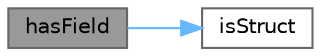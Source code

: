 digraph "hasField"
{
 // LATEX_PDF_SIZE
  bgcolor="transparent";
  edge [fontname=Helvetica,fontsize=10,labelfontname=Helvetica,labelfontsize=10];
  node [fontname=Helvetica,fontsize=10,shape=box,height=0.2,width=0.4];
  rankdir="LR";
  Node1 [id="Node000001",label="hasField",height=0.2,width=0.4,color="gray40", fillcolor="grey60", style="filled", fontcolor="black",tooltip="Determine whether a struct array has a specified field."];
  Node1 -> Node2 [id="edge1_Node000001_Node000002",color="steelblue1",style="solid",tooltip=" "];
  Node2 [id="Node000002",label="isStruct",height=0.2,width=0.4,color="grey40", fillcolor="white", style="filled",URL="$classmexplus_1_1_mx_array.html#a758ce87c14717772fdb523b02740808e",tooltip="Determine whether input is structure array."];
}
